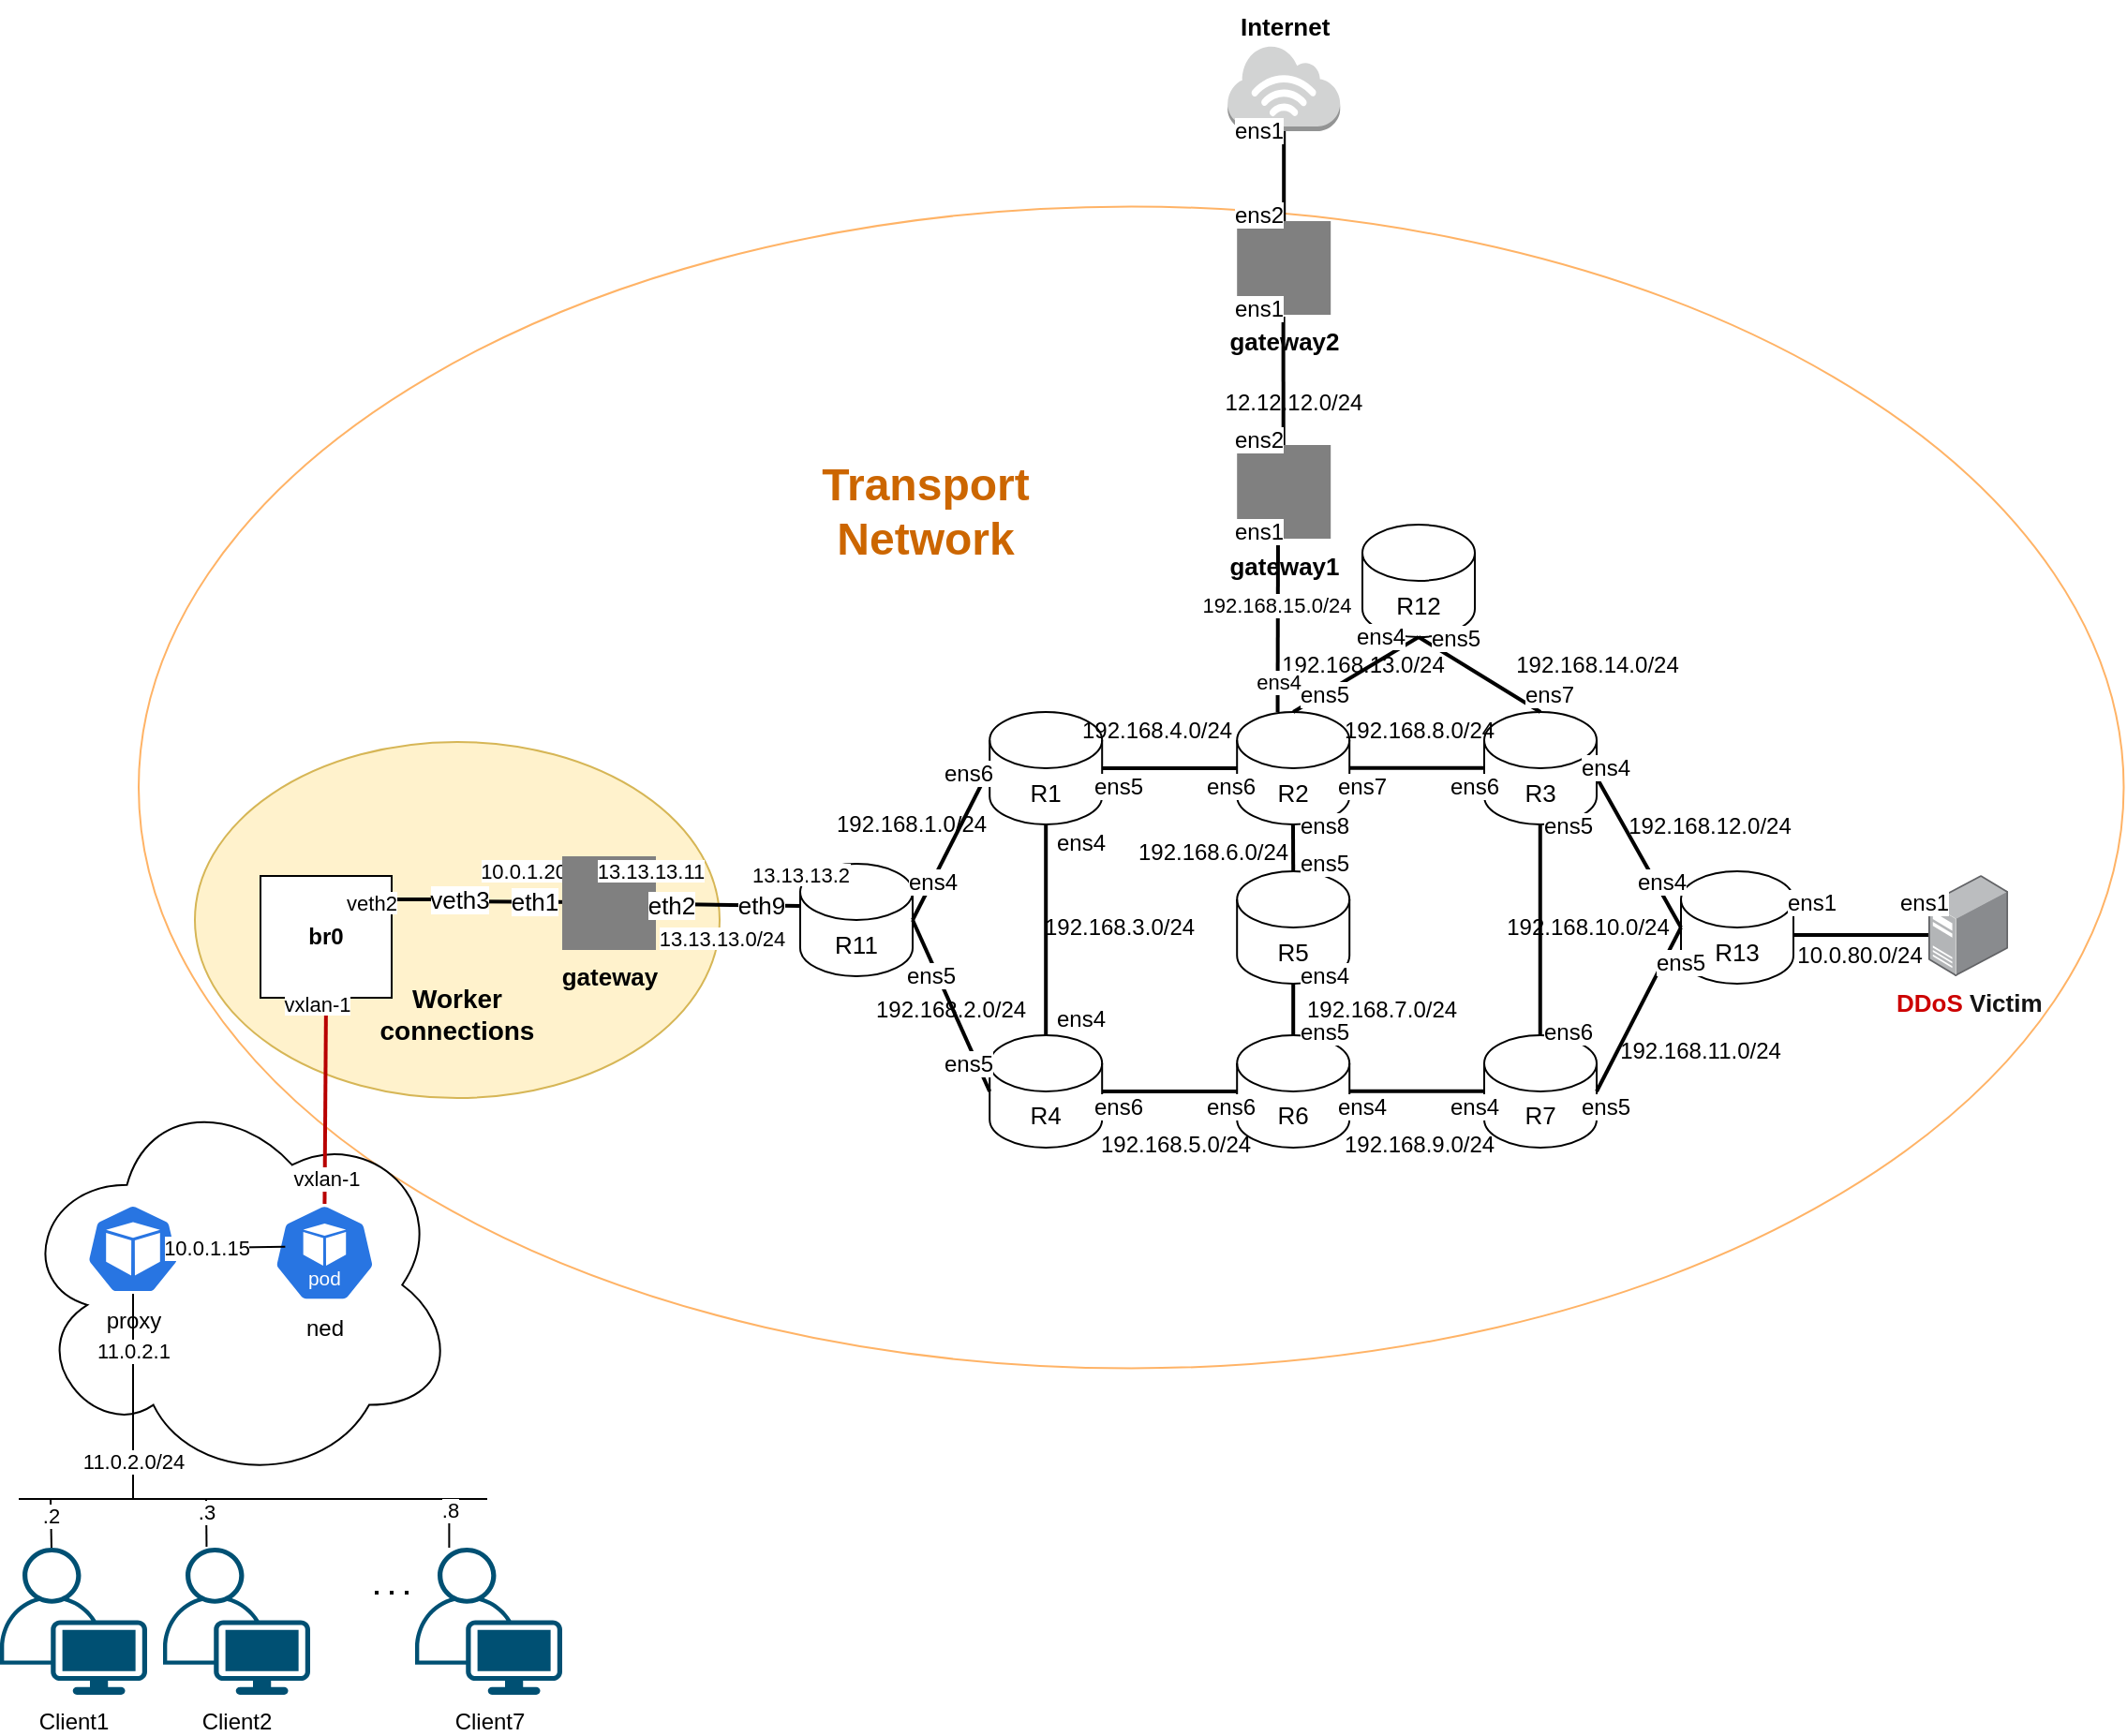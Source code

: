 <mxfile version="27.0.9">
  <diagram id="dEfLkkg3HoEi9s_YTyYE" name="MOUSEWORLD-TOPOLOGY">
    <mxGraphModel dx="3812" dy="1614" grid="1" gridSize="10" guides="1" tooltips="1" connect="1" arrows="1" fold="1" page="1" pageScale="1" pageWidth="291" pageHeight="413" math="0" shadow="0">
      <root>
        <mxCell id="0" />
        <mxCell id="1" parent="0" />
        <mxCell id="q56sevDSOZR_9UIxs0Uo-2" value="" style="ellipse;whiteSpace=wrap;html=1;strokeColor=#FFB366;" parent="1" vertex="1">
          <mxGeometry x="-1430" y="-149.75" width="1059.25" height="620" as="geometry" />
        </mxCell>
        <mxCell id="kXjcsp7NdVAgZCyZb2x9-1" value="" style="ellipse;whiteSpace=wrap;html=1;fillColor=#fff2cc;strokeColor=#d6b656;" parent="1" vertex="1">
          <mxGeometry x="-1400" y="136" width="280" height="190" as="geometry" />
        </mxCell>
        <mxCell id="Jbfyh8YQ_689w-vTQsEM-16" value="" style="endArrow=none;html=1;rounded=0;strokeColor=default;align=center;verticalAlign=middle;fontFamily=Helvetica;fontSize=13;fontColor=default;labelBackgroundColor=default;strokeWidth=2;fontStyle=0;endFill=0;" parent="1" edge="1">
          <mxGeometry width="50" height="50" relative="1" as="geometry">
            <mxPoint x="-1309" y="219.997" as="sourcePoint" />
            <mxPoint x="-1270" y="220" as="targetPoint" />
          </mxGeometry>
        </mxCell>
        <mxCell id="g3rcaKSLz3rnCBlGtyKE-15" value="&lt;font color=&quot;#cc0000&quot;&gt;&lt;span&gt;DDoS&lt;/span&gt;&lt;/font&gt;&lt;font color=&quot;#141414&quot;&gt;&lt;span&gt; Victim&lt;br&gt;&lt;/span&gt;&lt;/font&gt;" style="text;whiteSpace=wrap;html=1;fontSize=13;fontStyle=1" parent="1" vertex="1">
          <mxGeometry x="-493.7" y="261" width="80" height="40" as="geometry" />
        </mxCell>
        <mxCell id="g3rcaKSLz3rnCBlGtyKE-20" value="" style="image;points=[];aspect=fixed;html=1;align=center;shadow=0;dashed=0;image=img/lib/allied_telesis/computer_and_terminals/Server_Desktop.svg;fontSize=13;fontStyle=1" parent="1" vertex="1">
          <mxGeometry x="-475" y="207" width="42.6" height="54" as="geometry" />
        </mxCell>
        <mxCell id="g3rcaKSLz3rnCBlGtyKE-70" value="&lt;span style=&quot;background-color: light-dark(#ffffff, var(--ge-dark-color, #121212));&quot;&gt;ens1&lt;/span&gt;" style="text;html=1;align=center;verticalAlign=middle;whiteSpace=wrap;rounded=0;" parent="1" vertex="1">
          <mxGeometry x="-507" y="207" width="60" height="30" as="geometry" />
        </mxCell>
        <mxCell id="kXjcsp7NdVAgZCyZb2x9-2" value="&lt;b&gt;br0&lt;/b&gt;" style="rounded=0;whiteSpace=wrap;html=1;" parent="1" vertex="1">
          <mxGeometry x="-1365" y="207.5" width="70" height="65" as="geometry" />
        </mxCell>
        <mxCell id="kXjcsp7NdVAgZCyZb2x9-3" value="" style="ellipse;shape=cloud;whiteSpace=wrap;html=1;" parent="1" vertex="1">
          <mxGeometry x="-1495" y="319" width="235" height="213.5" as="geometry" />
        </mxCell>
        <mxCell id="kXjcsp7NdVAgZCyZb2x9-4" value="R13" style="shape=cylinder3;whiteSpace=wrap;html=1;boundedLbl=1;backgroundOutline=1;size=15;fontSize=13;fontStyle=0" parent="1" vertex="1">
          <mxGeometry x="-607" y="205" width="60" height="60" as="geometry" />
        </mxCell>
        <mxCell id="kXjcsp7NdVAgZCyZb2x9-5" value="R3" style="shape=cylinder3;whiteSpace=wrap;html=1;boundedLbl=1;backgroundOutline=1;size=15;fontSize=13;fontStyle=0" parent="1" vertex="1">
          <mxGeometry x="-712" y="120" width="60" height="60" as="geometry" />
        </mxCell>
        <mxCell id="kXjcsp7NdVAgZCyZb2x9-6" value="R7" style="shape=cylinder3;whiteSpace=wrap;html=1;boundedLbl=1;backgroundOutline=1;size=15;fontSize=13;fontStyle=0" parent="1" vertex="1">
          <mxGeometry x="-712" y="292.5" width="60" height="60" as="geometry" />
        </mxCell>
        <mxCell id="kXjcsp7NdVAgZCyZb2x9-7" value="R6" style="shape=cylinder3;whiteSpace=wrap;html=1;boundedLbl=1;backgroundOutline=1;size=15;fontSize=13;fontStyle=0" parent="1" vertex="1">
          <mxGeometry x="-843.9" y="292.5" width="60" height="60" as="geometry" />
        </mxCell>
        <mxCell id="kXjcsp7NdVAgZCyZb2x9-8" value="R5" style="shape=cylinder3;whiteSpace=wrap;html=1;boundedLbl=1;backgroundOutline=1;size=15;fontSize=13;fontStyle=0" parent="1" vertex="1">
          <mxGeometry x="-843.9" y="205" width="60" height="60" as="geometry" />
        </mxCell>
        <mxCell id="kXjcsp7NdVAgZCyZb2x9-9" value="R4" style="shape=cylinder3;whiteSpace=wrap;html=1;boundedLbl=1;backgroundOutline=1;size=15;fontSize=13;fontStyle=0" parent="1" vertex="1">
          <mxGeometry x="-975.9" y="292.5" width="60" height="60" as="geometry" />
        </mxCell>
        <mxCell id="kXjcsp7NdVAgZCyZb2x9-10" value="R11" style="shape=cylinder3;whiteSpace=wrap;html=1;boundedLbl=1;backgroundOutline=1;size=15;fontSize=13;fontStyle=0" parent="1" vertex="1">
          <mxGeometry x="-1077" y="201" width="60" height="60" as="geometry" />
        </mxCell>
        <mxCell id="kXjcsp7NdVAgZCyZb2x9-11" value="R1" style="shape=cylinder3;whiteSpace=wrap;html=1;boundedLbl=1;backgroundOutline=1;size=15;fontSize=13;fontStyle=0" parent="1" vertex="1">
          <mxGeometry x="-975.9" y="120" width="60" height="60" as="geometry" />
        </mxCell>
        <mxCell id="kXjcsp7NdVAgZCyZb2x9-12" value="R12" style="shape=cylinder3;whiteSpace=wrap;html=1;boundedLbl=1;backgroundOutline=1;size=15;fontSize=13;fontStyle=0" parent="1" vertex="1">
          <mxGeometry x="-777" y="20" width="60" height="60" as="geometry" />
        </mxCell>
        <mxCell id="kXjcsp7NdVAgZCyZb2x9-13" value="" style="endArrow=none;html=1;rounded=0;exitX=0.5;exitY=0;exitDx=0;exitDy=0;exitPerimeter=0;strokeColor=default;strokeWidth=2;align=center;verticalAlign=middle;fontFamily=Helvetica;fontSize=13;fontColor=default;labelBackgroundColor=default;endFill=0;fontStyle=0;entryX=0.5;entryY=1;entryDx=0;entryDy=0;entryPerimeter=0;" parent="1" source="kXjcsp7NdVAgZCyZb2x9-9" target="kXjcsp7NdVAgZCyZb2x9-11" edge="1">
          <mxGeometry width="50" height="50" relative="1" as="geometry">
            <mxPoint x="-932" y="204.5" as="sourcePoint" />
            <mxPoint x="-932" y="139.5" as="targetPoint" />
          </mxGeometry>
        </mxCell>
        <mxCell id="kXjcsp7NdVAgZCyZb2x9-14" value="" style="endArrow=none;html=1;rounded=0;exitX=1;exitY=0.5;exitDx=0;exitDy=0;exitPerimeter=0;strokeColor=default;strokeWidth=2;align=center;verticalAlign=middle;fontFamily=Helvetica;fontSize=13;fontColor=default;labelBackgroundColor=default;endFill=0;fontStyle=0;entryX=0;entryY=0.5;entryDx=0;entryDy=0;entryPerimeter=0;" parent="1" source="kXjcsp7NdVAgZCyZb2x9-10" target="kXjcsp7NdVAgZCyZb2x9-11" edge="1">
          <mxGeometry width="50" height="50" relative="1" as="geometry">
            <mxPoint x="-976.03" y="232.5" as="sourcePoint" />
            <mxPoint x="-976.03" y="172.5" as="targetPoint" />
          </mxGeometry>
        </mxCell>
        <mxCell id="kXjcsp7NdVAgZCyZb2x9-15" value="" style="endArrow=none;html=1;rounded=0;exitX=1;exitY=0.5;exitDx=0;exitDy=0;exitPerimeter=0;strokeColor=default;strokeWidth=2;align=center;verticalAlign=middle;fontFamily=Helvetica;fontSize=13;fontColor=default;labelBackgroundColor=default;endFill=0;fontStyle=0;entryX=0;entryY=0.5;entryDx=0;entryDy=0;entryPerimeter=0;" parent="1" source="kXjcsp7NdVAgZCyZb2x9-10" target="kXjcsp7NdVAgZCyZb2x9-9" edge="1">
          <mxGeometry width="50" height="50" relative="1" as="geometry">
            <mxPoint x="-1008.2" y="248.5" as="sourcePoint" />
            <mxPoint x="-967.2" y="188.5" as="targetPoint" />
          </mxGeometry>
        </mxCell>
        <mxCell id="kXjcsp7NdVAgZCyZb2x9-16" value="R2" style="shape=cylinder3;whiteSpace=wrap;html=1;boundedLbl=1;backgroundOutline=1;size=15;fontSize=13;fontStyle=0" parent="1" vertex="1">
          <mxGeometry x="-843.9" y="120" width="60" height="60" as="geometry" />
        </mxCell>
        <mxCell id="kXjcsp7NdVAgZCyZb2x9-17" value="" style="endArrow=none;html=1;rounded=0;exitX=0.5;exitY=0;exitDx=0;exitDy=0;exitPerimeter=0;strokeColor=default;strokeWidth=2;align=center;verticalAlign=middle;fontFamily=Helvetica;fontSize=13;fontColor=default;labelBackgroundColor=default;endFill=0;fontStyle=0;entryX=0.5;entryY=1;entryDx=0;entryDy=0;entryPerimeter=0;" parent="1" source="kXjcsp7NdVAgZCyZb2x9-7" target="kXjcsp7NdVAgZCyZb2x9-8" edge="1">
          <mxGeometry width="50" height="50" relative="1" as="geometry">
            <mxPoint x="-814.1" y="292.5" as="sourcePoint" />
            <mxPoint x="-813.71" y="265.0" as="targetPoint" />
          </mxGeometry>
        </mxCell>
        <mxCell id="kXjcsp7NdVAgZCyZb2x9-18" value="" style="endArrow=none;html=1;rounded=0;exitX=0.5;exitY=0;exitDx=0;exitDy=0;exitPerimeter=0;strokeColor=default;strokeWidth=2;align=center;verticalAlign=middle;fontFamily=Helvetica;fontSize=13;fontColor=default;labelBackgroundColor=default;endFill=0;fontStyle=0;entryX=0.5;entryY=1;entryDx=0;entryDy=0;entryPerimeter=0;" parent="1" source="kXjcsp7NdVAgZCyZb2x9-8" edge="1">
          <mxGeometry width="50" height="50" relative="1" as="geometry">
            <mxPoint x="-814.02" y="208" as="sourcePoint" />
            <mxPoint x="-814.02" y="180" as="targetPoint" />
          </mxGeometry>
        </mxCell>
        <mxCell id="kXjcsp7NdVAgZCyZb2x9-19" value="" style="endArrow=none;html=1;rounded=0;exitX=1;exitY=0.5;exitDx=0;exitDy=0;exitPerimeter=0;strokeColor=default;strokeWidth=2;align=center;verticalAlign=middle;fontFamily=Helvetica;fontSize=13;fontColor=default;labelBackgroundColor=default;endFill=0;fontStyle=0;entryX=0;entryY=0.5;entryDx=0;entryDy=0;entryPerimeter=0;" parent="1" source="kXjcsp7NdVAgZCyZb2x9-9" target="kXjcsp7NdVAgZCyZb2x9-7" edge="1">
          <mxGeometry width="50" height="50" relative="1" as="geometry">
            <mxPoint x="-915.9" y="329" as="sourcePoint" />
            <mxPoint x="-915.9" y="216" as="targetPoint" />
          </mxGeometry>
        </mxCell>
        <mxCell id="kXjcsp7NdVAgZCyZb2x9-20" value="" style="endArrow=none;html=1;rounded=0;exitX=1;exitY=0.5;exitDx=0;exitDy=0;exitPerimeter=0;strokeColor=default;strokeWidth=2;align=center;verticalAlign=middle;fontFamily=Helvetica;fontSize=13;fontColor=default;labelBackgroundColor=default;endFill=0;fontStyle=0;entryX=0;entryY=0.5;entryDx=0;entryDy=0;entryPerimeter=0;" parent="1" edge="1">
          <mxGeometry width="50" height="50" relative="1" as="geometry">
            <mxPoint x="-915.9" y="150" as="sourcePoint" />
            <mxPoint x="-843.9" y="150" as="targetPoint" />
          </mxGeometry>
        </mxCell>
        <mxCell id="kXjcsp7NdVAgZCyZb2x9-21" value="" style="endArrow=none;html=1;rounded=0;exitX=1;exitY=0.5;exitDx=0;exitDy=0;exitPerimeter=0;strokeColor=default;strokeWidth=2;align=center;verticalAlign=middle;fontFamily=Helvetica;fontSize=13;fontColor=default;labelBackgroundColor=default;endFill=0;fontStyle=0;entryX=0;entryY=0.5;entryDx=0;entryDy=0;entryPerimeter=0;" parent="1" edge="1">
          <mxGeometry width="50" height="50" relative="1" as="geometry">
            <mxPoint x="-783.9" y="149.88" as="sourcePoint" />
            <mxPoint x="-711.9" y="149.88" as="targetPoint" />
          </mxGeometry>
        </mxCell>
        <mxCell id="kXjcsp7NdVAgZCyZb2x9-22" value="" style="endArrow=none;html=1;rounded=0;exitX=1;exitY=0.5;exitDx=0;exitDy=0;exitPerimeter=0;strokeColor=default;strokeWidth=2;align=center;verticalAlign=middle;fontFamily=Helvetica;fontSize=13;fontColor=default;labelBackgroundColor=default;endFill=0;fontStyle=0;entryX=0;entryY=0.5;entryDx=0;entryDy=0;entryPerimeter=0;" parent="1" edge="1">
          <mxGeometry width="50" height="50" relative="1" as="geometry">
            <mxPoint x="-783.9" y="322.38" as="sourcePoint" />
            <mxPoint x="-711.9" y="322.38" as="targetPoint" />
          </mxGeometry>
        </mxCell>
        <mxCell id="kXjcsp7NdVAgZCyZb2x9-23" value="" style="endArrow=none;html=1;rounded=0;exitX=1;exitY=0.5;exitDx=0;exitDy=0;exitPerimeter=0;strokeColor=default;strokeWidth=2;align=center;verticalAlign=middle;fontFamily=Helvetica;fontSize=13;fontColor=default;labelBackgroundColor=default;endFill=0;fontStyle=0;entryX=0;entryY=0.5;entryDx=0;entryDy=0;entryPerimeter=0;" parent="1" target="kXjcsp7NdVAgZCyZb2x9-4" edge="1">
          <mxGeometry width="50" height="50" relative="1" as="geometry">
            <mxPoint x="-652" y="155" as="sourcePoint" />
            <mxPoint x="-611" y="70" as="targetPoint" />
          </mxGeometry>
        </mxCell>
        <mxCell id="kXjcsp7NdVAgZCyZb2x9-24" value="" style="endArrow=none;html=1;rounded=0;exitX=0.5;exitY=0;exitDx=0;exitDy=0;exitPerimeter=0;strokeColor=default;strokeWidth=2;align=center;verticalAlign=middle;fontFamily=Helvetica;fontSize=13;fontColor=default;labelBackgroundColor=default;endFill=0;fontStyle=0;entryX=0.5;entryY=1;entryDx=0;entryDy=0;entryPerimeter=0;" parent="1" edge="1">
          <mxGeometry width="50" height="50" relative="1" as="geometry">
            <mxPoint x="-682.12" y="293" as="sourcePoint" />
            <mxPoint x="-682.12" y="180" as="targetPoint" />
          </mxGeometry>
        </mxCell>
        <mxCell id="kXjcsp7NdVAgZCyZb2x9-25" value="" style="endArrow=none;html=1;rounded=0;exitX=1;exitY=0.5;exitDx=0;exitDy=0;exitPerimeter=0;strokeColor=default;strokeWidth=2;align=center;verticalAlign=middle;fontFamily=Helvetica;fontSize=13;fontColor=default;labelBackgroundColor=default;endFill=0;fontStyle=0;entryX=0;entryY=0.5;entryDx=0;entryDy=0;entryPerimeter=0;" parent="1" source="kXjcsp7NdVAgZCyZb2x9-6" target="kXjcsp7NdVAgZCyZb2x9-4" edge="1">
          <mxGeometry width="50" height="50" relative="1" as="geometry">
            <mxPoint x="-652" y="318.5" as="sourcePoint" />
            <mxPoint x="-607" y="398.5" as="targetPoint" />
          </mxGeometry>
        </mxCell>
        <mxCell id="kXjcsp7NdVAgZCyZb2x9-26" value="" style="endArrow=none;html=1;rounded=0;exitX=0.5;exitY=0;exitDx=0;exitDy=0;exitPerimeter=0;strokeColor=default;strokeWidth=2;align=center;verticalAlign=middle;fontFamily=Helvetica;fontSize=13;fontColor=default;labelBackgroundColor=default;endFill=0;fontStyle=0;entryX=0.5;entryY=1;entryDx=0;entryDy=0;entryPerimeter=0;" parent="1" source="kXjcsp7NdVAgZCyZb2x9-16" target="kXjcsp7NdVAgZCyZb2x9-12" edge="1">
          <mxGeometry width="50" height="50" relative="1" as="geometry">
            <mxPoint x="-773.9" y="159.88" as="sourcePoint" />
            <mxPoint x="-701.9" y="159.88" as="targetPoint" />
          </mxGeometry>
        </mxCell>
        <mxCell id="kXjcsp7NdVAgZCyZb2x9-27" value="" style="endArrow=none;html=1;rounded=0;exitX=0.5;exitY=0;exitDx=0;exitDy=0;exitPerimeter=0;strokeColor=default;strokeWidth=2;align=center;verticalAlign=middle;fontFamily=Helvetica;fontSize=13;fontColor=default;labelBackgroundColor=default;endFill=0;fontStyle=0;" parent="1" source="kXjcsp7NdVAgZCyZb2x9-5" edge="1">
          <mxGeometry width="50" height="50" relative="1" as="geometry">
            <mxPoint x="-804" y="130" as="sourcePoint" />
            <mxPoint x="-747" y="80" as="targetPoint" />
          </mxGeometry>
        </mxCell>
        <mxCell id="kXjcsp7NdVAgZCyZb2x9-28" value="&lt;span style=&quot;background-color: rgb(255, 255, 255);&quot;&gt;ens4&lt;/span&gt;" style="text;html=1;align=center;verticalAlign=middle;whiteSpace=wrap;rounded=0;" parent="1" vertex="1">
          <mxGeometry x="-1035.9" y="196" width="60" height="30" as="geometry" />
        </mxCell>
        <mxCell id="kXjcsp7NdVAgZCyZb2x9-29" value="&lt;span style=&quot;background-color: rgb(255, 255, 255);&quot;&gt;ens5&lt;/span&gt;" style="text;html=1;align=center;verticalAlign=middle;whiteSpace=wrap;rounded=0;" parent="1" vertex="1">
          <mxGeometry x="-1037" y="246" width="60" height="30" as="geometry" />
        </mxCell>
        <mxCell id="kXjcsp7NdVAgZCyZb2x9-30" value="&lt;span style=&quot;background-color: rgb(255, 255, 255);&quot;&gt;ens5&lt;/span&gt;" style="text;html=1;align=center;verticalAlign=middle;whiteSpace=wrap;rounded=0;" parent="1" vertex="1">
          <mxGeometry x="-1017" y="292.5" width="60" height="30" as="geometry" />
        </mxCell>
        <mxCell id="kXjcsp7NdVAgZCyZb2x9-31" value="&lt;span style=&quot;background-color: rgb(255, 255, 255);&quot;&gt;ens6&lt;/span&gt;" style="text;html=1;align=center;verticalAlign=middle;whiteSpace=wrap;rounded=0;" parent="1" vertex="1">
          <mxGeometry x="-1017" y="140" width="60" height="26" as="geometry" />
        </mxCell>
        <mxCell id="kXjcsp7NdVAgZCyZb2x9-32" value="&lt;span style=&quot;background-color: rgb(255, 255, 255);&quot;&gt;ens4&lt;/span&gt;" style="text;html=1;align=center;verticalAlign=middle;whiteSpace=wrap;rounded=0;" parent="1" vertex="1">
          <mxGeometry x="-957" y="174.5" width="60" height="30" as="geometry" />
        </mxCell>
        <mxCell id="kXjcsp7NdVAgZCyZb2x9-33" value="&lt;span style=&quot;background-color: rgb(255, 255, 255);&quot;&gt;ens4&lt;/span&gt;" style="text;html=1;align=center;verticalAlign=middle;whiteSpace=wrap;rounded=0;" parent="1" vertex="1">
          <mxGeometry x="-957" y="269" width="60" height="30" as="geometry" />
        </mxCell>
        <mxCell id="kXjcsp7NdVAgZCyZb2x9-34" value="&lt;span style=&quot;background-color: rgb(255, 255, 255);&quot;&gt;ens6&lt;/span&gt;" style="text;html=1;align=center;verticalAlign=middle;whiteSpace=wrap;rounded=0;" parent="1" vertex="1">
          <mxGeometry x="-937" y="316" width="60" height="30" as="geometry" />
        </mxCell>
        <mxCell id="kXjcsp7NdVAgZCyZb2x9-35" value="&lt;span style=&quot;background-color: rgb(255, 255, 255);&quot;&gt;ens6&lt;/span&gt;" style="text;html=1;align=center;verticalAlign=middle;whiteSpace=wrap;rounded=0;" parent="1" vertex="1">
          <mxGeometry x="-877" y="316" width="60" height="30" as="geometry" />
        </mxCell>
        <mxCell id="kXjcsp7NdVAgZCyZb2x9-36" value="&lt;span style=&quot;background-color: light-dark(#ffffff, var(--ge-dark-color, #121212));&quot;&gt;ens4&lt;/span&gt;" style="text;html=1;align=center;verticalAlign=middle;whiteSpace=wrap;rounded=0;" parent="1" vertex="1">
          <mxGeometry x="-807" y="316" width="60" height="30" as="geometry" />
        </mxCell>
        <mxCell id="kXjcsp7NdVAgZCyZb2x9-37" value="&lt;span style=&quot;background-color: light-dark(#ffffff, var(--ge-dark-color, #121212));&quot;&gt;ens4&lt;/span&gt;" style="text;html=1;align=center;verticalAlign=middle;whiteSpace=wrap;rounded=0;" parent="1" vertex="1">
          <mxGeometry x="-747" y="316" width="60" height="30" as="geometry" />
        </mxCell>
        <mxCell id="kXjcsp7NdVAgZCyZb2x9-38" value="&lt;span style=&quot;background-color: light-dark(#ffffff, var(--ge-dark-color, #121212));&quot;&gt;ens5&lt;/span&gt;" style="text;html=1;align=center;verticalAlign=middle;whiteSpace=wrap;rounded=0;" parent="1" vertex="1">
          <mxGeometry x="-827" y="276" width="60" height="30" as="geometry" />
        </mxCell>
        <mxCell id="kXjcsp7NdVAgZCyZb2x9-39" value="&lt;span style=&quot;background-color: rgb(255, 255, 255);&quot;&gt;ens5&lt;/span&gt;" style="text;html=1;align=center;verticalAlign=middle;whiteSpace=wrap;rounded=0;" parent="1" vertex="1">
          <mxGeometry x="-827" y="186" width="60" height="30" as="geometry" />
        </mxCell>
        <mxCell id="kXjcsp7NdVAgZCyZb2x9-40" value="&lt;span style=&quot;background-color: rgb(255, 255, 255);&quot;&gt;ens4&lt;/span&gt;" style="text;html=1;align=center;verticalAlign=middle;whiteSpace=wrap;rounded=0;" parent="1" vertex="1">
          <mxGeometry x="-827" y="246" width="60" height="30" as="geometry" />
        </mxCell>
        <mxCell id="kXjcsp7NdVAgZCyZb2x9-41" value="&lt;span style=&quot;background-color: rgb(255, 255, 255);&quot;&gt;ens8&lt;/span&gt;" style="text;html=1;align=center;verticalAlign=middle;whiteSpace=wrap;rounded=0;" parent="1" vertex="1">
          <mxGeometry x="-827" y="166" width="60" height="30" as="geometry" />
        </mxCell>
        <mxCell id="kXjcsp7NdVAgZCyZb2x9-42" value="&lt;span style=&quot;background-color: light-dark(#ffffff, var(--ge-dark-color, #121212));&quot;&gt;ens6&lt;/span&gt;" style="text;html=1;align=center;verticalAlign=middle;whiteSpace=wrap;rounded=0;" parent="1" vertex="1">
          <mxGeometry x="-877" y="144.5" width="60" height="30" as="geometry" />
        </mxCell>
        <mxCell id="kXjcsp7NdVAgZCyZb2x9-43" value="&lt;span style=&quot;background-color: rgb(255, 255, 255);&quot;&gt;ens5&lt;/span&gt;" style="text;html=1;align=center;verticalAlign=middle;whiteSpace=wrap;rounded=0;" parent="1" vertex="1">
          <mxGeometry x="-937" y="146" width="60" height="28.5" as="geometry" />
        </mxCell>
        <mxCell id="kXjcsp7NdVAgZCyZb2x9-44" value="&lt;span style=&quot;background-color: rgb(255, 255, 255);&quot;&gt;ens7&lt;/span&gt;" style="text;html=1;align=center;verticalAlign=middle;whiteSpace=wrap;rounded=0;" parent="1" vertex="1">
          <mxGeometry x="-807" y="144.5" width="60" height="30" as="geometry" />
        </mxCell>
        <mxCell id="kXjcsp7NdVAgZCyZb2x9-45" value="&lt;span style=&quot;background-color: rgb(255, 255, 255);&quot;&gt;ens6&lt;/span&gt;" style="text;html=1;align=center;verticalAlign=middle;whiteSpace=wrap;rounded=0;" parent="1" vertex="1">
          <mxGeometry x="-747" y="144.5" width="60" height="30" as="geometry" />
        </mxCell>
        <mxCell id="kXjcsp7NdVAgZCyZb2x9-46" value="&lt;span style=&quot;background-color: rgb(255, 255, 255);&quot;&gt;ens6&lt;/span&gt;" style="text;html=1;align=center;verticalAlign=middle;whiteSpace=wrap;rounded=0;" parent="1" vertex="1">
          <mxGeometry x="-697" y="276" width="60" height="30" as="geometry" />
        </mxCell>
        <mxCell id="kXjcsp7NdVAgZCyZb2x9-47" value="&lt;span style=&quot;background-color: light-dark(#ffffff, var(--ge-dark-color, #121212));&quot;&gt;ens5&lt;/span&gt;" style="text;html=1;align=center;verticalAlign=middle;whiteSpace=wrap;rounded=0;" parent="1" vertex="1">
          <mxGeometry x="-697" y="166" width="60" height="30" as="geometry" />
        </mxCell>
        <mxCell id="kXjcsp7NdVAgZCyZb2x9-48" value="&lt;span style=&quot;background-color: rgb(255, 255, 255);&quot;&gt;ens5&lt;/span&gt;" style="text;html=1;align=center;verticalAlign=middle;whiteSpace=wrap;rounded=0;" parent="1" vertex="1">
          <mxGeometry x="-677" y="316" width="60" height="30" as="geometry" />
        </mxCell>
        <mxCell id="kXjcsp7NdVAgZCyZb2x9-49" value="&lt;span style=&quot;background-color: rgb(255, 255, 255);&quot;&gt;ens5&lt;/span&gt;" style="text;html=1;align=center;verticalAlign=middle;whiteSpace=wrap;rounded=0;" parent="1" vertex="1">
          <mxGeometry x="-637" y="239" width="60" height="30" as="geometry" />
        </mxCell>
        <mxCell id="kXjcsp7NdVAgZCyZb2x9-50" value="&lt;span style=&quot;background-color: rgb(255, 255, 255);&quot;&gt;ens4&lt;/span&gt;" style="text;html=1;align=center;verticalAlign=middle;whiteSpace=wrap;rounded=0;" parent="1" vertex="1">
          <mxGeometry x="-647" y="196" width="60" height="30" as="geometry" />
        </mxCell>
        <mxCell id="kXjcsp7NdVAgZCyZb2x9-51" value="&lt;span style=&quot;background-color: rgb(255, 255, 255);&quot;&gt;ens4&lt;/span&gt;" style="text;html=1;align=center;verticalAlign=middle;whiteSpace=wrap;rounded=0;" parent="1" vertex="1">
          <mxGeometry x="-677" y="135" width="60" height="30" as="geometry" />
        </mxCell>
        <mxCell id="kXjcsp7NdVAgZCyZb2x9-52" value="&lt;span style=&quot;background-color: rgb(255, 255, 255);&quot;&gt;ens7&lt;/span&gt;" style="text;html=1;align=center;verticalAlign=middle;whiteSpace=wrap;rounded=0;" parent="1" vertex="1">
          <mxGeometry x="-707" y="96" width="60" height="30" as="geometry" />
        </mxCell>
        <mxCell id="kXjcsp7NdVAgZCyZb2x9-53" value="&lt;span style=&quot;background-color: rgb(255, 255, 255);&quot;&gt;ens5&lt;/span&gt;" style="text;html=1;align=center;verticalAlign=middle;whiteSpace=wrap;rounded=0;" parent="1" vertex="1">
          <mxGeometry x="-827" y="96" width="60" height="30" as="geometry" />
        </mxCell>
        <mxCell id="kXjcsp7NdVAgZCyZb2x9-54" value="&lt;span style=&quot;background-color: rgb(255, 255, 255);&quot;&gt;ens4&lt;/span&gt;" style="text;html=1;align=center;verticalAlign=middle;whiteSpace=wrap;rounded=0;" parent="1" vertex="1">
          <mxGeometry x="-797" y="65" width="60" height="30" as="geometry" />
        </mxCell>
        <mxCell id="kXjcsp7NdVAgZCyZb2x9-55" value="&lt;span style=&quot;background-color: rgb(255, 255, 255);&quot;&gt;ens5&lt;/span&gt;" style="text;html=1;align=center;verticalAlign=middle;whiteSpace=wrap;rounded=0;" parent="1" vertex="1">
          <mxGeometry x="-757" y="66" width="60" height="30" as="geometry" />
        </mxCell>
        <mxCell id="kXjcsp7NdVAgZCyZb2x9-56" value="192.168.1.0/24" style="text;html=1;align=center;verticalAlign=middle;resizable=0;points=[];autosize=1;strokeColor=none;fillColor=none;" parent="1" vertex="1">
          <mxGeometry x="-1068" y="165" width="100" height="30" as="geometry" />
        </mxCell>
        <mxCell id="kXjcsp7NdVAgZCyZb2x9-57" value="192.168.2.0/24" style="text;html=1;align=center;verticalAlign=middle;resizable=0;points=[];autosize=1;strokeColor=none;fillColor=none;" parent="1" vertex="1">
          <mxGeometry x="-1047" y="264" width="100" height="30" as="geometry" />
        </mxCell>
        <mxCell id="kXjcsp7NdVAgZCyZb2x9-58" value="192.168.5.0/24" style="text;html=1;align=center;verticalAlign=middle;resizable=0;points=[];autosize=1;strokeColor=none;fillColor=none;" parent="1" vertex="1">
          <mxGeometry x="-927" y="336" width="100" height="30" as="geometry" />
        </mxCell>
        <mxCell id="kXjcsp7NdVAgZCyZb2x9-59" value="192.168.3.0/24" style="text;html=1;align=center;verticalAlign=middle;resizable=0;points=[];autosize=1;strokeColor=none;fillColor=none;" parent="1" vertex="1">
          <mxGeometry x="-957.5" y="220" width="100" height="30" as="geometry" />
        </mxCell>
        <mxCell id="kXjcsp7NdVAgZCyZb2x9-60" value="192.168.4.0/24" style="text;html=1;align=center;verticalAlign=middle;resizable=0;points=[];autosize=1;strokeColor=none;fillColor=none;" parent="1" vertex="1">
          <mxGeometry x="-937" y="114.5" width="100" height="30" as="geometry" />
        </mxCell>
        <mxCell id="kXjcsp7NdVAgZCyZb2x9-61" value="192.168.8.0/24" style="text;html=1;align=center;verticalAlign=middle;resizable=0;points=[];autosize=1;strokeColor=none;fillColor=none;" parent="1" vertex="1">
          <mxGeometry x="-797" y="114.5" width="100" height="30" as="geometry" />
        </mxCell>
        <mxCell id="kXjcsp7NdVAgZCyZb2x9-62" value="192.168.6.0/24" style="text;html=1;align=center;verticalAlign=middle;resizable=0;points=[];autosize=1;strokeColor=none;fillColor=none;" parent="1" vertex="1">
          <mxGeometry x="-907" y="180" width="100" height="30" as="geometry" />
        </mxCell>
        <mxCell id="kXjcsp7NdVAgZCyZb2x9-63" value="192.168.7.0/24" style="text;html=1;align=center;verticalAlign=middle;resizable=0;points=[];autosize=1;strokeColor=none;fillColor=none;" parent="1" vertex="1">
          <mxGeometry x="-817" y="264" width="100" height="30" as="geometry" />
        </mxCell>
        <mxCell id="kXjcsp7NdVAgZCyZb2x9-64" value="192.168.9.0/24" style="text;html=1;align=center;verticalAlign=middle;resizable=0;points=[];autosize=1;strokeColor=none;fillColor=none;" parent="1" vertex="1">
          <mxGeometry x="-797" y="336" width="100" height="30" as="geometry" />
        </mxCell>
        <mxCell id="kXjcsp7NdVAgZCyZb2x9-65" value="192.168.10.0/24" style="text;html=1;align=center;verticalAlign=middle;resizable=0;points=[];autosize=1;strokeColor=none;fillColor=none;" parent="1" vertex="1">
          <mxGeometry x="-712" y="220" width="110" height="30" as="geometry" />
        </mxCell>
        <mxCell id="kXjcsp7NdVAgZCyZb2x9-66" value="192.168.11.0/24" style="text;html=1;align=center;verticalAlign=middle;resizable=0;points=[];autosize=1;strokeColor=none;fillColor=none;" parent="1" vertex="1">
          <mxGeometry x="-652" y="286" width="110" height="30" as="geometry" />
        </mxCell>
        <mxCell id="kXjcsp7NdVAgZCyZb2x9-67" value="192.168.12.0/24" style="text;html=1;align=center;verticalAlign=middle;resizable=0;points=[];autosize=1;strokeColor=none;fillColor=none;" parent="1" vertex="1">
          <mxGeometry x="-647" y="166" width="110" height="30" as="geometry" />
        </mxCell>
        <mxCell id="kXjcsp7NdVAgZCyZb2x9-68" value="192.168.14.0/24" style="text;html=1;align=center;verticalAlign=middle;resizable=0;points=[];autosize=1;strokeColor=none;fillColor=none;" parent="1" vertex="1">
          <mxGeometry x="-707" y="80" width="110" height="30" as="geometry" />
        </mxCell>
        <mxCell id="kXjcsp7NdVAgZCyZb2x9-69" value="192.168.13.0/24" style="text;html=1;align=center;verticalAlign=middle;resizable=0;points=[];autosize=1;strokeColor=none;fillColor=none;" parent="1" vertex="1">
          <mxGeometry x="-832" y="80" width="110" height="30" as="geometry" />
        </mxCell>
        <mxCell id="kXjcsp7NdVAgZCyZb2x9-70" value="ned" style="aspect=fixed;sketch=0;html=1;dashed=0;whitespace=wrap;verticalLabelPosition=bottom;verticalAlign=top;fillColor=#2875E2;strokeColor=#ffffff;points=[[0.005,0.63,0],[0.1,0.2,0],[0.9,0.2,0],[0.5,0,0],[0.995,0.63,0],[0.72,0.99,0],[0.5,1,0],[0.28,0.99,0]];shape=mxgraph.kubernetes.icon2;kubernetesLabel=1;prIcon=pod" parent="1" vertex="1">
          <mxGeometry x="-1358" y="382.5" width="54.44" height="52.25" as="geometry" />
        </mxCell>
        <mxCell id="kXjcsp7NdVAgZCyZb2x9-71" value="proxy" style="aspect=fixed;sketch=0;html=1;dashed=0;whitespace=wrap;verticalLabelPosition=bottom;verticalAlign=top;fillColor=#2875E2;strokeColor=#ffffff;points=[[0.005,0.63,0],[0.1,0.2,0],[0.9,0.2,0],[0.5,0,0],[0.995,0.63,0],[0.72,0.99,0],[0.5,1,0],[0.28,0.99,0]];shape=mxgraph.kubernetes.icon2;prIcon=pod" parent="1" vertex="1">
          <mxGeometry x="-1458" y="382.5" width="50" height="48" as="geometry" />
        </mxCell>
        <mxCell id="kXjcsp7NdVAgZCyZb2x9-72" value="" style="endArrow=none;html=1;rounded=0;entryX=0.114;entryY=0.438;entryDx=0;entryDy=0;entryPerimeter=0;" parent="1" source="kXjcsp7NdVAgZCyZb2x9-71" target="kXjcsp7NdVAgZCyZb2x9-70" edge="1">
          <mxGeometry width="50" height="50" relative="1" as="geometry">
            <mxPoint x="-1138" y="322.5" as="sourcePoint" />
            <mxPoint x="-1088" y="272.5" as="targetPoint" />
          </mxGeometry>
        </mxCell>
        <mxCell id="kXjcsp7NdVAgZCyZb2x9-73" value="10.0.1.15" style="edgeLabel;html=1;align=center;verticalAlign=middle;resizable=0;points=[];" parent="kXjcsp7NdVAgZCyZb2x9-72" vertex="1" connectable="0">
          <mxGeometry x="-0.496" relative="1" as="geometry">
            <mxPoint as="offset" />
          </mxGeometry>
        </mxCell>
        <mxCell id="kXjcsp7NdVAgZCyZb2x9-75" value="" style="endArrow=none;html=1;rounded=0;entryX=0.5;entryY=1;entryDx=0;entryDy=0;entryPerimeter=0;" parent="1" target="kXjcsp7NdVAgZCyZb2x9-71" edge="1">
          <mxGeometry width="50" height="50" relative="1" as="geometry">
            <mxPoint x="-1433" y="540" as="sourcePoint" />
            <mxPoint x="-1308" y="402.5" as="targetPoint" />
          </mxGeometry>
        </mxCell>
        <mxCell id="kXjcsp7NdVAgZCyZb2x9-76" value="11.0.2.0/24" style="edgeLabel;html=1;align=center;verticalAlign=middle;resizable=0;points=[];" parent="kXjcsp7NdVAgZCyZb2x9-75" vertex="1" connectable="0">
          <mxGeometry x="-0.23" relative="1" as="geometry">
            <mxPoint y="22" as="offset" />
          </mxGeometry>
        </mxCell>
        <mxCell id="kXjcsp7NdVAgZCyZb2x9-77" value="11.0.2.1" style="edgeLabel;html=1;align=center;verticalAlign=middle;resizable=0;points=[];" parent="kXjcsp7NdVAgZCyZb2x9-75" vertex="1" connectable="0">
          <mxGeometry x="0.584" relative="1" as="geometry">
            <mxPoint y="7" as="offset" />
          </mxGeometry>
        </mxCell>
        <mxCell id="kXjcsp7NdVAgZCyZb2x9-78" value="" style="endArrow=none;html=1;rounded=0;strokeColor=default;strokeWidth=2;align=center;verticalAlign=middle;fontFamily=Helvetica;fontSize=13;fontColor=default;fontStyle=0;labelBackgroundColor=default;endFill=0;" parent="1" edge="1">
          <mxGeometry width="50" height="50" relative="1" as="geometry">
            <mxPoint x="-1270" y="221" as="sourcePoint" />
            <mxPoint x="-1189" y="221.47" as="targetPoint" />
          </mxGeometry>
        </mxCell>
        <mxCell id="Jbfyh8YQ_689w-vTQsEM-9" value="" style="edgeLabel;html=1;align=center;verticalAlign=middle;resizable=0;points=[];rounded=0;strokeColor=default;strokeWidth=2;fontFamily=Helvetica;fontSize=13;fontColor=default;fontStyle=0;labelBackgroundColor=default;" parent="kXjcsp7NdVAgZCyZb2x9-78" vertex="1" connectable="0">
          <mxGeometry x="0.474" y="1" relative="1" as="geometry">
            <mxPoint as="offset" />
          </mxGeometry>
        </mxCell>
        <mxCell id="Jbfyh8YQ_689w-vTQsEM-17" value="&lt;span style=&quot;font-size: 13px;&quot;&gt;eth1&lt;/span&gt;" style="edgeLabel;html=1;align=center;verticalAlign=middle;resizable=0;points=[];" parent="kXjcsp7NdVAgZCyZb2x9-78" vertex="1" connectable="0">
          <mxGeometry x="0.248" y="1" relative="1" as="geometry">
            <mxPoint as="offset" />
          </mxGeometry>
        </mxCell>
        <mxCell id="kXjcsp7NdVAgZCyZb2x9-79" value="veth3" style="edgeLabel;html=1;align=center;verticalAlign=middle;resizable=0;points=[];rounded=0;strokeColor=default;strokeWidth=2;fontFamily=Helvetica;fontSize=13;fontColor=default;fontStyle=0;labelBackgroundColor=default;" parent="kXjcsp7NdVAgZCyZb2x9-78" vertex="1" connectable="0">
          <mxGeometry x="0.642" relative="1" as="geometry">
            <mxPoint x="-56" y="-2" as="offset" />
          </mxGeometry>
        </mxCell>
        <mxCell id="kXjcsp7NdVAgZCyZb2x9-80" value="" style="endArrow=none;html=1;rounded=0;exitX=0.5;exitY=0;exitDx=0;exitDy=0;exitPerimeter=0;entryX=0.5;entryY=1;entryDx=0;entryDy=0;fillColor=#f8cecc;strokeColor=#B80000;strokeWidth=2;" parent="1" source="kXjcsp7NdVAgZCyZb2x9-70" target="kXjcsp7NdVAgZCyZb2x9-2" edge="1">
          <mxGeometry width="50" height="50" relative="1" as="geometry">
            <mxPoint x="-1131" y="408.25" as="sourcePoint" />
            <mxPoint x="-1333" y="274.5" as="targetPoint" />
          </mxGeometry>
        </mxCell>
        <mxCell id="kXjcsp7NdVAgZCyZb2x9-81" value="&lt;div&gt;&lt;span style=&quot;font-size: 12px; text-wrap-mode: wrap; background-color: rgb(236, 236, 236);&quot;&gt;&lt;br&gt;&lt;/span&gt;&lt;/div&gt;" style="edgeLabel;html=1;align=center;verticalAlign=middle;resizable=0;points=[];" parent="kXjcsp7NdVAgZCyZb2x9-80" vertex="1" connectable="0">
          <mxGeometry x="0.827" y="1" relative="1" as="geometry">
            <mxPoint x="173" y="-3" as="offset" />
          </mxGeometry>
        </mxCell>
        <mxCell id="kXjcsp7NdVAgZCyZb2x9-82" value="&lt;div&gt;&lt;br&gt;&lt;/div&gt;" style="edgeLabel;html=1;align=center;verticalAlign=middle;resizable=0;points=[];" parent="kXjcsp7NdVAgZCyZb2x9-80" vertex="1" connectable="0">
          <mxGeometry x="0.84" y="1" relative="1" as="geometry">
            <mxPoint x="-37" y="-90" as="offset" />
          </mxGeometry>
        </mxCell>
        <mxCell id="kXjcsp7NdVAgZCyZb2x9-83" value="vxlan-1" style="edgeLabel;html=1;align=center;verticalAlign=middle;resizable=0;points=[];" parent="kXjcsp7NdVAgZCyZb2x9-80" vertex="1" connectable="0">
          <mxGeometry x="-0.747" relative="1" as="geometry">
            <mxPoint as="offset" />
          </mxGeometry>
        </mxCell>
        <mxCell id="kXjcsp7NdVAgZCyZb2x9-84" value="&lt;span style=&quot;font-size: 11px; background-color: rgb(255, 255, 255);&quot;&gt;10.0.1.20&lt;/span&gt;" style="text;html=1;align=center;verticalAlign=middle;resizable=0;points=[];autosize=1;strokeColor=none;fillColor=none;" parent="1" vertex="1">
          <mxGeometry x="-1260" y="190" width="70" height="30" as="geometry" />
        </mxCell>
        <mxCell id="kXjcsp7NdVAgZCyZb2x9-85" value="&lt;span style=&quot;font-size: 11px; background-color: rgb(255, 255, 255);&quot;&gt;vxlan-1&lt;/span&gt;" style="text;html=1;align=center;verticalAlign=middle;resizable=0;points=[];autosize=1;strokeColor=none;fillColor=none;" parent="1" vertex="1">
          <mxGeometry x="-1365" y="260.5" width="60" height="30" as="geometry" />
        </mxCell>
        <mxCell id="kXjcsp7NdVAgZCyZb2x9-86" value="&lt;span style=&quot;font-size: 11px; background-color: rgb(255, 255, 255);&quot;&gt;veth2&lt;/span&gt;" style="text;html=1;align=center;verticalAlign=middle;resizable=0;points=[];autosize=1;strokeColor=none;fillColor=none;" parent="1" vertex="1">
          <mxGeometry x="-1331" y="207" width="50" height="30" as="geometry" />
        </mxCell>
        <mxCell id="kXjcsp7NdVAgZCyZb2x9-87" value="" style="endArrow=none;html=1;rounded=0;exitX=0.5;exitY=0;exitDx=0;exitDy=0;exitPerimeter=0;strokeColor=default;strokeWidth=2;align=center;verticalAlign=middle;fontFamily=Helvetica;fontSize=13;fontColor=default;labelBackgroundColor=default;endFill=0;fontStyle=0;" parent="1" edge="1">
          <mxGeometry width="50" height="50" relative="1" as="geometry">
            <mxPoint x="-822.23" y="120" as="sourcePoint" />
            <mxPoint x="-822" y="20" as="targetPoint" />
          </mxGeometry>
        </mxCell>
        <mxCell id="kXjcsp7NdVAgZCyZb2x9-88" value="ens4" style="edgeLabel;html=1;align=center;verticalAlign=middle;resizable=0;points=[];" parent="kXjcsp7NdVAgZCyZb2x9-87" vertex="1" connectable="0">
          <mxGeometry x="-0.683" relative="1" as="geometry">
            <mxPoint as="offset" />
          </mxGeometry>
        </mxCell>
        <mxCell id="kXjcsp7NdVAgZCyZb2x9-92" value="192.168.15.0/24" style="edgeLabel;html=1;align=center;verticalAlign=middle;resizable=0;points=[];" parent="kXjcsp7NdVAgZCyZb2x9-87" vertex="1" connectable="0">
          <mxGeometry x="0.148" y="1" relative="1" as="geometry">
            <mxPoint as="offset" />
          </mxGeometry>
        </mxCell>
        <mxCell id="kXjcsp7NdVAgZCyZb2x9-97" value="" style="rounded=0;orthogonalLoop=1;jettySize=auto;html=1;endArrow=none;endFill=0;strokeWidth=2;fontSize=13;fontStyle=1" parent="1" source="kXjcsp7NdVAgZCyZb2x9-98" target="kXjcsp7NdVAgZCyZb2x9-100" edge="1">
          <mxGeometry relative="1" as="geometry">
            <mxPoint x="-819.9" y="-117.5" as="targetPoint" />
            <mxPoint x="-819.5" y="-165.3" as="sourcePoint" />
          </mxGeometry>
        </mxCell>
        <mxCell id="kXjcsp7NdVAgZCyZb2x9-98" value="" style="outlineConnect=0;dashed=0;verticalLabelPosition=bottom;verticalAlign=top;align=center;html=1;shape=mxgraph.aws3.internet_3;fillColor=#D2D3D3;gradientColor=none;fontSize=13;fontStyle=1" parent="1" vertex="1">
          <mxGeometry x="-848.9" y="-236" width="60" height="46" as="geometry" />
        </mxCell>
        <mxCell id="kXjcsp7NdVAgZCyZb2x9-99" value="&lt;font&gt;&lt;span&gt;Internet&lt;/span&gt;&lt;/font&gt;" style="text;whiteSpace=wrap;html=1;fontSize=13;fontStyle=1;fontColor=default;" parent="1" vertex="1">
          <mxGeometry x="-843.9" y="-260" width="60" height="40" as="geometry" />
        </mxCell>
        <mxCell id="kXjcsp7NdVAgZCyZb2x9-100" value="gateway2" style="fillColor=#808080;aspect=fixed;sketch=0;pointerEvents=1;shadow=0;dashed=0;html=1;strokeColor=none;labelPosition=center;verticalLabelPosition=bottom;outlineConnect=0;verticalAlign=top;align=center;shape=mxgraph.openstack.neutron_router;fontSize=13;fontStyle=1" parent="1" vertex="1">
          <mxGeometry x="-843.9" y="-142" width="50" height="50" as="geometry" />
        </mxCell>
        <mxCell id="kXjcsp7NdVAgZCyZb2x9-101" value="gateway1" style="fillColor=#808080;aspect=fixed;sketch=0;pointerEvents=1;shadow=0;dashed=0;html=1;strokeColor=none;labelPosition=center;verticalLabelPosition=bottom;outlineConnect=0;verticalAlign=top;align=center;shape=mxgraph.openstack.neutron_router;fontSize=13;fontStyle=1" parent="1" vertex="1">
          <mxGeometry x="-843.9" y="-22.5" width="50" height="50" as="geometry" />
        </mxCell>
        <mxCell id="kXjcsp7NdVAgZCyZb2x9-102" value="" style="rounded=0;orthogonalLoop=1;jettySize=auto;html=1;endArrow=none;endFill=0;strokeWidth=2;fontSize=13;fontStyle=1" parent="1" edge="1">
          <mxGeometry relative="1" as="geometry">
            <mxPoint x="-819.15" y="-22.5" as="targetPoint" />
            <mxPoint x="-819.19" y="-91" as="sourcePoint" />
          </mxGeometry>
        </mxCell>
        <mxCell id="kXjcsp7NdVAgZCyZb2x9-103" value="&lt;span style=&quot;background-color: light-dark(#ffffff, var(--ge-dark-color, #121212));&quot;&gt;ens1&lt;/span&gt;" style="text;html=1;align=center;verticalAlign=middle;whiteSpace=wrap;rounded=0;" parent="1" vertex="1">
          <mxGeometry x="-862.0" y="9" width="60" height="30" as="geometry" />
        </mxCell>
        <mxCell id="kXjcsp7NdVAgZCyZb2x9-104" value="&lt;span style=&quot;background-color: light-dark(#ffffff, var(--ge-dark-color, #121212));&quot;&gt;ens1&lt;/span&gt;" style="text;html=1;align=center;verticalAlign=middle;whiteSpace=wrap;rounded=0;" parent="1" vertex="1">
          <mxGeometry x="-862.0" y="-110" width="60" height="30" as="geometry" />
        </mxCell>
        <mxCell id="kXjcsp7NdVAgZCyZb2x9-105" value="&lt;span style=&quot;background-color: light-dark(#ffffff, var(--ge-dark-color, #121212));&quot;&gt;ens2&lt;/span&gt;" style="text;html=1;align=center;verticalAlign=middle;whiteSpace=wrap;rounded=0;" parent="1" vertex="1">
          <mxGeometry x="-862.0" y="-40" width="60" height="30" as="geometry" />
        </mxCell>
        <mxCell id="kXjcsp7NdVAgZCyZb2x9-106" value="&lt;span style=&quot;background-color: light-dark(#ffffff, var(--ge-dark-color, #121212));&quot;&gt;ens2&lt;/span&gt;" style="text;html=1;align=center;verticalAlign=middle;whiteSpace=wrap;rounded=0;" parent="1" vertex="1">
          <mxGeometry x="-862.0" y="-160" width="60" height="30" as="geometry" />
        </mxCell>
        <mxCell id="kXjcsp7NdVAgZCyZb2x9-107" value="&lt;span style=&quot;background-color: light-dark(#ffffff, var(--ge-dark-color, #121212));&quot;&gt;ens1&lt;/span&gt;" style="text;html=1;align=center;verticalAlign=middle;whiteSpace=wrap;rounded=0;" parent="1" vertex="1">
          <mxGeometry x="-862.0" y="-205" width="60" height="30" as="geometry" />
        </mxCell>
        <mxCell id="kXjcsp7NdVAgZCyZb2x9-108" value="12.12.12.0/24" style="text;html=1;align=center;verticalAlign=middle;resizable=0;points=[];autosize=1;strokeColor=none;fillColor=none;" parent="1" vertex="1">
          <mxGeometry x="-863.9" y="-60" width="100" height="30" as="geometry" />
        </mxCell>
        <mxCell id="kXjcsp7NdVAgZCyZb2x9-109" value="" style="endArrow=none;html=1;rounded=0;exitX=1;exitY=0.5;exitDx=0;exitDy=0;exitPerimeter=0;strokeColor=default;strokeWidth=2;align=center;verticalAlign=middle;fontFamily=Helvetica;fontSize=13;fontColor=default;labelBackgroundColor=default;endFill=0;fontStyle=0;entryX=0;entryY=0.5;entryDx=0;entryDy=0;entryPerimeter=0;" parent="1" edge="1">
          <mxGeometry width="50" height="50" relative="1" as="geometry">
            <mxPoint x="-547" y="239" as="sourcePoint" />
            <mxPoint x="-475" y="239" as="targetPoint" />
          </mxGeometry>
        </mxCell>
        <mxCell id="kXjcsp7NdVAgZCyZb2x9-111" value="&lt;span style=&quot;background-color: light-dark(#ffffff, var(--ge-dark-color, #121212));&quot;&gt;ens1&lt;/span&gt;" style="text;html=1;align=center;verticalAlign=middle;whiteSpace=wrap;rounded=0;" parent="1" vertex="1">
          <mxGeometry x="-567" y="207" width="60" height="30" as="geometry" />
        </mxCell>
        <mxCell id="Jbfyh8YQ_689w-vTQsEM-1" value="gateway" style="fillColor=#808080;aspect=fixed;sketch=0;pointerEvents=1;shadow=0;dashed=0;html=1;strokeColor=none;labelPosition=center;verticalLabelPosition=bottom;outlineConnect=0;verticalAlign=top;align=center;shape=mxgraph.openstack.neutron_router;fontSize=13;fontStyle=1" parent="1" vertex="1">
          <mxGeometry x="-1204" y="197" width="50" height="50" as="geometry" />
        </mxCell>
        <mxCell id="Jbfyh8YQ_689w-vTQsEM-3" value="" style="rounded=0;orthogonalLoop=1;jettySize=auto;html=1;endArrow=none;endFill=0;strokeWidth=2;fontSize=13;fontStyle=0;entryX=0;entryY=0;entryDx=0;entryDy=22.5;entryPerimeter=0;strokeColor=default;align=center;verticalAlign=middle;fontFamily=Helvetica;fontColor=default;labelBackgroundColor=default;" parent="1" source="Jbfyh8YQ_689w-vTQsEM-1" target="kXjcsp7NdVAgZCyZb2x9-10" edge="1">
          <mxGeometry relative="1" as="geometry">
            <mxPoint x="-1100" y="228" as="targetPoint" />
            <mxPoint x="-1100" y="180" as="sourcePoint" />
          </mxGeometry>
        </mxCell>
        <mxCell id="Jbfyh8YQ_689w-vTQsEM-4" value="eth9" style="edgeLabel;html=1;align=center;verticalAlign=middle;resizable=0;points=[];rounded=0;strokeColor=default;strokeWidth=2;fontFamily=Helvetica;fontSize=13;fontColor=default;fontStyle=0;labelBackgroundColor=default;" parent="Jbfyh8YQ_689w-vTQsEM-3" vertex="1" connectable="0">
          <mxGeometry x="0.447" relative="1" as="geometry">
            <mxPoint as="offset" />
          </mxGeometry>
        </mxCell>
        <mxCell id="Jbfyh8YQ_689w-vTQsEM-5" value="eth2" style="edgeLabel;html=1;align=center;verticalAlign=middle;resizable=0;points=[];rounded=0;strokeColor=default;strokeWidth=2;fontFamily=Helvetica;fontSize=13;fontColor=default;fontStyle=0;labelBackgroundColor=default;" parent="Jbfyh8YQ_689w-vTQsEM-3" vertex="1" connectable="0">
          <mxGeometry x="-0.804" relative="1" as="geometry">
            <mxPoint as="offset" />
          </mxGeometry>
        </mxCell>
        <mxCell id="Jbfyh8YQ_689w-vTQsEM-8" value="&lt;span style=&quot;font-size: 11px; background-color: rgb(255, 255, 255);&quot;&gt;13.13.13.0/24&lt;/span&gt;" style="text;html=1;align=center;verticalAlign=middle;resizable=0;points=[];autosize=1;strokeColor=none;fillColor=none;" parent="1" vertex="1">
          <mxGeometry x="-1164" y="226" width="90" height="30" as="geometry" />
        </mxCell>
        <mxCell id="Jbfyh8YQ_689w-vTQsEM-10" value="&lt;span style=&quot;font-size: 11px; background-color: rgb(255, 255, 255);&quot;&gt;13.13.13.11&lt;/span&gt;" style="text;html=1;align=center;verticalAlign=middle;resizable=0;points=[];autosize=1;strokeColor=none;fillColor=none;" parent="1" vertex="1">
          <mxGeometry x="-1197" y="190" width="80" height="30" as="geometry" />
        </mxCell>
        <mxCell id="Jbfyh8YQ_689w-vTQsEM-11" value="&lt;span style=&quot;font-size: 11px; background-color: rgb(255, 255, 255);&quot;&gt;13.13.13.2&lt;/span&gt;" style="text;html=1;align=center;verticalAlign=middle;resizable=0;points=[];autosize=1;strokeColor=none;fillColor=none;" parent="1" vertex="1">
          <mxGeometry x="-1117" y="192" width="80" height="30" as="geometry" />
        </mxCell>
        <mxCell id="q56sevDSOZR_9UIxs0Uo-1" value="10.0.80.0/24" style="text;html=1;align=center;verticalAlign=middle;resizable=0;points=[];autosize=1;strokeColor=none;fillColor=none;" parent="1" vertex="1">
          <mxGeometry x="-557" y="235" width="90" height="30" as="geometry" />
        </mxCell>
        <mxCell id="q56sevDSOZR_9UIxs0Uo-3" value="&lt;span style=&quot;font-size: 24px;&quot;&gt;&lt;b style=&quot;&quot;&gt;&lt;font style=&quot;color: rgb(204, 102, 0);&quot;&gt;Transport&lt;/font&gt;&lt;/b&gt;&lt;/span&gt;&lt;div&gt;&lt;b style=&quot;font-size: 24px;&quot;&gt;&lt;font style=&quot;color: rgb(204, 102, 0);&quot;&gt;Network&lt;/font&gt;&lt;/b&gt;&lt;span style=&quot;font-size: 24px;&quot;&gt;&lt;b style=&quot;&quot;&gt;&lt;font style=&quot;color: rgb(204, 102, 0);&quot;&gt;&lt;/font&gt;&lt;/b&gt;&lt;/span&gt;&lt;/div&gt;" style="text;html=1;align=center;verticalAlign=middle;whiteSpace=wrap;rounded=0;" parent="1" vertex="1">
          <mxGeometry x="-1040" y="-2.5" width="60" height="30" as="geometry" />
        </mxCell>
        <mxCell id="q56sevDSOZR_9UIxs0Uo-4" value="Client1" style="points=[[0.35,0,0],[0.98,0.51,0],[1,0.71,0],[0.67,1,0],[0,0.795,0],[0,0.65,0]];verticalLabelPosition=bottom;sketch=0;html=1;verticalAlign=top;aspect=fixed;align=center;pointerEvents=1;shape=mxgraph.cisco19.user;fillColor=#005073;strokeColor=none;" parent="1" vertex="1">
          <mxGeometry x="-1504" y="566" width="78.5" height="78.5" as="geometry" />
        </mxCell>
        <mxCell id="q56sevDSOZR_9UIxs0Uo-5" value="Client2" style="points=[[0.35,0,0],[0.98,0.51,0],[1,0.71,0],[0.67,1,0],[0,0.795,0],[0,0.65,0]];verticalLabelPosition=bottom;sketch=0;html=1;verticalAlign=top;aspect=fixed;align=center;pointerEvents=1;shape=mxgraph.cisco19.user;fillColor=#005073;strokeColor=none;" parent="1" vertex="1">
          <mxGeometry x="-1417" y="566" width="78.5" height="78.5" as="geometry" />
        </mxCell>
        <mxCell id="q56sevDSOZR_9UIxs0Uo-6" value="Client7" style="points=[[0.35,0,0],[0.98,0.51,0],[1,0.71,0],[0.67,1,0],[0,0.795,0],[0,0.65,0]];verticalLabelPosition=bottom;sketch=0;html=1;verticalAlign=top;aspect=fixed;align=center;pointerEvents=1;shape=mxgraph.cisco19.user;fillColor=#005073;strokeColor=none;" parent="1" vertex="1">
          <mxGeometry x="-1282.5" y="566" width="78.5" height="78.5" as="geometry" />
        </mxCell>
        <mxCell id="q56sevDSOZR_9UIxs0Uo-7" value="" style="endArrow=none;html=1;rounded=0;" parent="1" edge="1">
          <mxGeometry width="50" height="50" relative="1" as="geometry">
            <mxPoint x="-1244" y="540" as="sourcePoint" />
            <mxPoint x="-1494" y="540" as="targetPoint" />
          </mxGeometry>
        </mxCell>
        <mxCell id="q56sevDSOZR_9UIxs0Uo-9" value="" style="endArrow=none;dashed=1;html=1;dashPattern=1 3;strokeWidth=2;rounded=0;" parent="1" edge="1">
          <mxGeometry width="50" height="50" relative="1" as="geometry">
            <mxPoint x="-1304" y="590" as="sourcePoint" />
            <mxPoint x="-1284" y="590" as="targetPoint" />
          </mxGeometry>
        </mxCell>
        <mxCell id="q56sevDSOZR_9UIxs0Uo-10" value="" style="endArrow=none;html=1;rounded=0;exitX=0.35;exitY=0;exitDx=0;exitDy=0;exitPerimeter=0;" parent="1" source="q56sevDSOZR_9UIxs0Uo-4" edge="1">
          <mxGeometry width="50" height="50" relative="1" as="geometry">
            <mxPoint x="-1404" y="560" as="sourcePoint" />
            <mxPoint x="-1477" y="540" as="targetPoint" />
          </mxGeometry>
        </mxCell>
        <mxCell id="q56sevDSOZR_9UIxs0Uo-11" value=".2" style="edgeLabel;html=1;align=center;verticalAlign=middle;resizable=0;points=[];" parent="q56sevDSOZR_9UIxs0Uo-10" vertex="1" connectable="0">
          <mxGeometry x="0.351" relative="1" as="geometry">
            <mxPoint as="offset" />
          </mxGeometry>
        </mxCell>
        <mxCell id="q56sevDSOZR_9UIxs0Uo-12" value="" style="endArrow=none;html=1;rounded=0;exitX=0.727;exitY=-0.003;exitDx=0;exitDy=0;exitPerimeter=0;" parent="1" edge="1">
          <mxGeometry width="50" height="50" relative="1" as="geometry">
            <mxPoint x="-1264.31" y="566" as="sourcePoint" />
            <mxPoint x="-1264.31" y="540" as="targetPoint" />
          </mxGeometry>
        </mxCell>
        <mxCell id="q56sevDSOZR_9UIxs0Uo-13" value=".8" style="edgeLabel;html=1;align=center;verticalAlign=middle;resizable=0;points=[];" parent="q56sevDSOZR_9UIxs0Uo-12" vertex="1" connectable="0">
          <mxGeometry x="0.535" relative="1" as="geometry">
            <mxPoint as="offset" />
          </mxGeometry>
        </mxCell>
        <mxCell id="q56sevDSOZR_9UIxs0Uo-14" value="" style="endArrow=none;html=1;rounded=0;exitX=0.296;exitY=-0.007;exitDx=0;exitDy=0;exitPerimeter=0;" parent="1" source="q56sevDSOZR_9UIxs0Uo-5" edge="1">
          <mxGeometry width="50" height="50" relative="1" as="geometry">
            <mxPoint x="-1384" y="566" as="sourcePoint" />
            <mxPoint x="-1394" y="540" as="targetPoint" />
          </mxGeometry>
        </mxCell>
        <mxCell id="q56sevDSOZR_9UIxs0Uo-15" value=".3" style="edgeLabel;html=1;align=center;verticalAlign=middle;resizable=0;points=[];" parent="q56sevDSOZR_9UIxs0Uo-14" vertex="1" connectable="0">
          <mxGeometry x="0.461" relative="1" as="geometry">
            <mxPoint as="offset" />
          </mxGeometry>
        </mxCell>
        <mxCell id="Jn-5kBDNpdROf1ThkDpi-1" value="&lt;span style=&quot;font-size: 14px;&quot;&gt;&lt;b&gt;Worker connections&lt;/b&gt;&lt;/span&gt;" style="text;html=1;align=center;verticalAlign=middle;whiteSpace=wrap;rounded=0;" vertex="1" parent="1">
          <mxGeometry x="-1290" y="266" width="60" height="30" as="geometry" />
        </mxCell>
      </root>
    </mxGraphModel>
  </diagram>
</mxfile>
